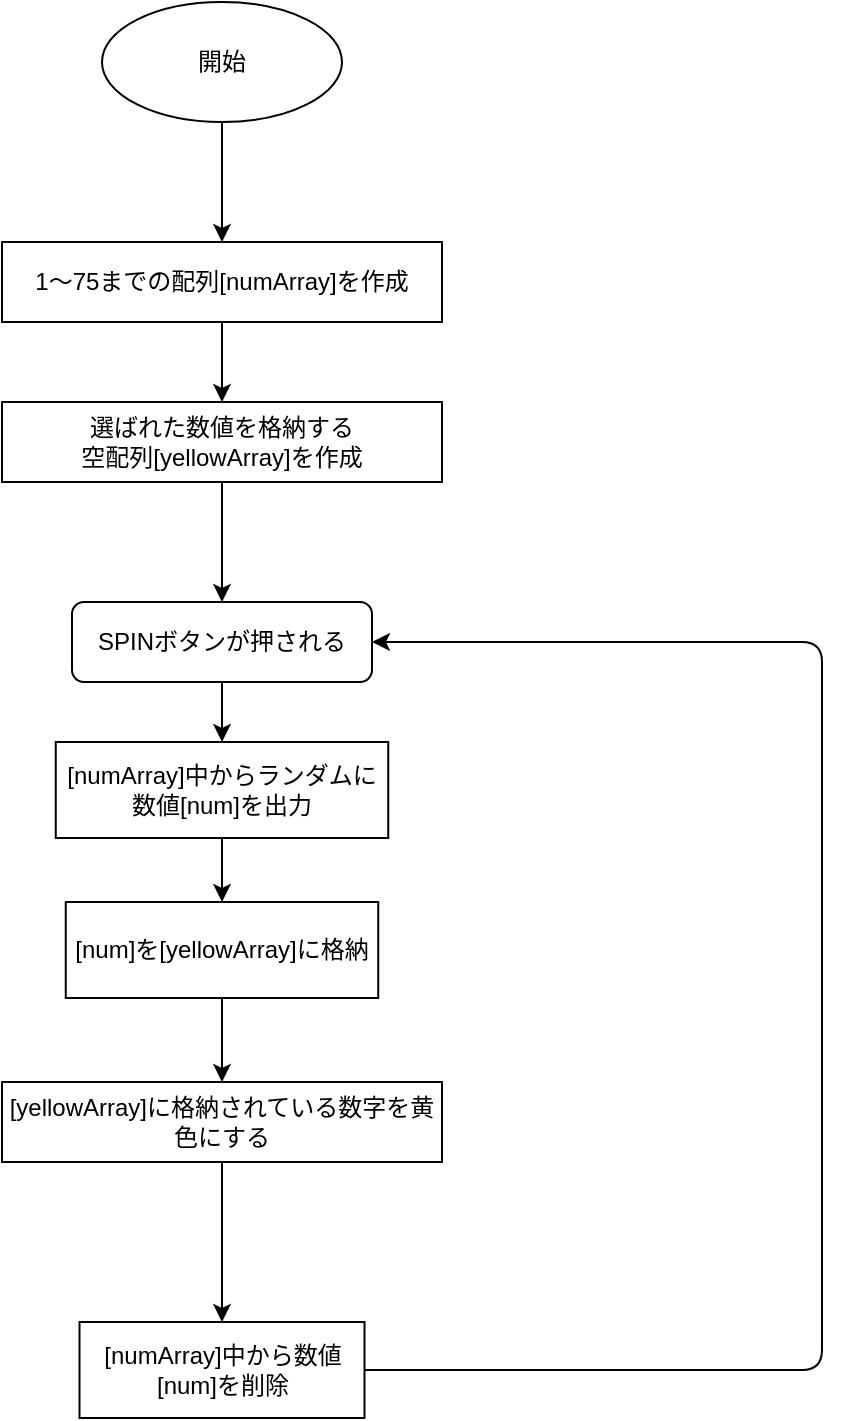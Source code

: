 <mxfile>
    <diagram id="OwavUHM8KGfXH3yKDX6D" name="ページ1">
        <mxGraphModel dx="1570" dy="714" grid="1" gridSize="10" guides="1" tooltips="1" connect="1" arrows="1" fold="1" page="1" pageScale="1" pageWidth="827" pageHeight="1169" math="0" shadow="0">
            <root>
                <mxCell id="0"/>
                <mxCell id="1" parent="0"/>
                <mxCell id="12" style="edgeStyle=none;html=1;exitX=0.5;exitY=1;exitDx=0;exitDy=0;entryX=0.5;entryY=0;entryDx=0;entryDy=0;" parent="1" source="3" target="22" edge="1">
                    <mxGeometry relative="1" as="geometry">
                        <mxPoint x="380" y="220" as="targetPoint"/>
                        <Array as="points">
                            <mxPoint x="380" y="200"/>
                        </Array>
                    </mxGeometry>
                </mxCell>
                <mxCell id="3" value="開始" style="ellipse;whiteSpace=wrap;html=1;" parent="1" vertex="1">
                    <mxGeometry x="320" y="110" width="120" height="60" as="geometry"/>
                </mxCell>
                <mxCell id="14" style="edgeStyle=none;html=1;exitX=0.5;exitY=1;exitDx=0;exitDy=0;entryX=0.5;entryY=0;entryDx=0;entryDy=0;" parent="1" source="4" target="9" edge="1">
                    <mxGeometry relative="1" as="geometry">
                        <mxPoint x="380" y="340" as="targetPoint"/>
                    </mxGeometry>
                </mxCell>
                <mxCell id="4" value="選ばれた数値を格納する&lt;br&gt;空配列[yellowArray]を作成&lt;br&gt;" style="rounded=0;whiteSpace=wrap;html=1;" parent="1" vertex="1">
                    <mxGeometry x="270" y="310" width="220" height="40" as="geometry"/>
                </mxCell>
                <mxCell id="15" style="edgeStyle=none;html=1;exitX=0.5;exitY=1;exitDx=0;exitDy=0;entryX=0.5;entryY=0;entryDx=0;entryDy=0;" parent="1" source="9" target="10" edge="1">
                    <mxGeometry relative="1" as="geometry">
                        <mxPoint x="515" y="450" as="targetPoint"/>
                    </mxGeometry>
                </mxCell>
                <mxCell id="9" value="SPINボタンが押される" style="rounded=1;whiteSpace=wrap;html=1;" parent="1" vertex="1">
                    <mxGeometry x="305" y="410" width="150" height="40" as="geometry"/>
                </mxCell>
                <mxCell id="17" style="edgeStyle=none;html=1;exitX=0.5;exitY=1;exitDx=0;exitDy=0;entryX=0.5;entryY=0;entryDx=0;entryDy=0;" parent="1" source="10" target="11" edge="1">
                    <mxGeometry relative="1" as="geometry"/>
                </mxCell>
                <mxCell id="10" value="[numArray]中からランダムに数値[num]を出力" style="rounded=0;whiteSpace=wrap;html=1;" parent="1" vertex="1">
                    <mxGeometry x="296.88" y="480" width="166.24" height="48" as="geometry"/>
                </mxCell>
                <mxCell id="20" style="edgeStyle=none;html=1;exitX=0.5;exitY=1;exitDx=0;exitDy=0;" edge="1" parent="1" source="11">
                    <mxGeometry relative="1" as="geometry">
                        <mxPoint x="380" y="650" as="targetPoint"/>
                    </mxGeometry>
                </mxCell>
                <mxCell id="11" value="[num]を[yellowArray]に格納" style="rounded=0;whiteSpace=wrap;html=1;" parent="1" vertex="1">
                    <mxGeometry x="301.88" y="560" width="156.24" height="48" as="geometry"/>
                </mxCell>
                <mxCell id="21" style="edgeStyle=none;html=1;exitX=1;exitY=0.5;exitDx=0;exitDy=0;entryX=1;entryY=0.5;entryDx=0;entryDy=0;" edge="1" parent="1" source="19" target="9">
                    <mxGeometry relative="1" as="geometry">
                        <mxPoint x="600" y="480" as="targetPoint"/>
                        <Array as="points">
                            <mxPoint x="680" y="794"/>
                            <mxPoint x="680" y="654"/>
                            <mxPoint x="680" y="550"/>
                            <mxPoint x="680" y="480"/>
                            <mxPoint x="680" y="430"/>
                            <mxPoint x="640" y="430"/>
                        </Array>
                    </mxGeometry>
                </mxCell>
                <mxCell id="19" value="&lt;span&gt;[numArray]中から数値[num]を削除&lt;/span&gt;" style="rounded=0;whiteSpace=wrap;html=1;" vertex="1" parent="1">
                    <mxGeometry x="308.75" y="770" width="142.5" height="48" as="geometry"/>
                </mxCell>
                <mxCell id="23" style="edgeStyle=none;html=1;exitX=0.5;exitY=1;exitDx=0;exitDy=0;entryX=0.5;entryY=0;entryDx=0;entryDy=0;" edge="1" parent="1" source="22" target="4">
                    <mxGeometry relative="1" as="geometry"/>
                </mxCell>
                <mxCell id="22" value="1〜75までの配列[numArray]を作成" style="rounded=0;whiteSpace=wrap;html=1;" vertex="1" parent="1">
                    <mxGeometry x="270" y="230" width="220" height="40" as="geometry"/>
                </mxCell>
                <mxCell id="30" style="edgeStyle=none;html=1;exitX=0.5;exitY=1;exitDx=0;exitDy=0;entryX=0.5;entryY=0;entryDx=0;entryDy=0;" edge="1" parent="1" source="29" target="19">
                    <mxGeometry relative="1" as="geometry"/>
                </mxCell>
                <mxCell id="29" value="[yellowArray]に格納されている数字を黄色にする" style="rounded=0;whiteSpace=wrap;html=1;" vertex="1" parent="1">
                    <mxGeometry x="270" y="650" width="220" height="40" as="geometry"/>
                </mxCell>
            </root>
        </mxGraphModel>
    </diagram>
</mxfile>